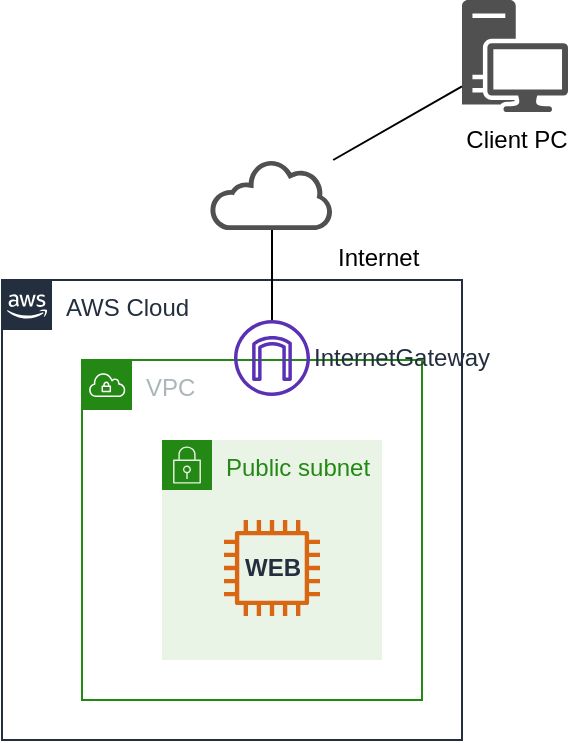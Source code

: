 <mxfile version="14.1.7" type="github" pages="2"><diagram id="mDMcKuii-dgoelYS7WgR" name="InternetGateway"><mxGraphModel dx="446" dy="603" grid="1" gridSize="10" guides="1" tooltips="1" connect="1" arrows="1" fold="1" page="1" pageScale="1" pageWidth="827" pageHeight="1169" math="0" shadow="0"><root><mxCell id="0"/><mxCell id="1" parent="0"/><mxCell id="EGlkHlQF0cOMB1v9u8PM-1" value="AWS Cloud" style="points=[[0,0],[0.25,0],[0.5,0],[0.75,0],[1,0],[1,0.25],[1,0.5],[1,0.75],[1,1],[0.75,1],[0.5,1],[0.25,1],[0,1],[0,0.75],[0,0.5],[0,0.25]];outlineConnect=0;gradientColor=none;html=1;whiteSpace=wrap;fontSize=12;fontStyle=0;shape=mxgraph.aws4.group;grIcon=mxgraph.aws4.group_aws_cloud_alt;strokeColor=#232F3E;fillColor=none;verticalAlign=top;align=left;spacingLeft=30;fontColor=#232F3E;dashed=0;" vertex="1" parent="1"><mxGeometry x="210" y="260" width="230" height="230" as="geometry"/></mxCell><mxCell id="EGlkHlQF0cOMB1v9u8PM-2" value="VPC" style="points=[[0,0],[0.25,0],[0.5,0],[0.75,0],[1,0],[1,0.25],[1,0.5],[1,0.75],[1,1],[0.75,1],[0.5,1],[0.25,1],[0,1],[0,0.75],[0,0.5],[0,0.25]];outlineConnect=0;gradientColor=none;html=1;whiteSpace=wrap;fontSize=12;fontStyle=0;shape=mxgraph.aws4.group;grIcon=mxgraph.aws4.group_vpc;strokeColor=#248814;fillColor=none;verticalAlign=top;align=left;spacingLeft=30;fontColor=#AAB7B8;dashed=0;" vertex="1" parent="1"><mxGeometry x="250" y="300" width="170" height="170" as="geometry"/></mxCell><mxCell id="EGlkHlQF0cOMB1v9u8PM-3" value="Public subnet" style="points=[[0,0],[0.25,0],[0.5,0],[0.75,0],[1,0],[1,0.25],[1,0.5],[1,0.75],[1,1],[0.75,1],[0.5,1],[0.25,1],[0,1],[0,0.75],[0,0.5],[0,0.25]];outlineConnect=0;gradientColor=none;html=1;whiteSpace=wrap;fontSize=12;fontStyle=0;shape=mxgraph.aws4.group;grIcon=mxgraph.aws4.group_security_group;grStroke=0;strokeColor=#248814;fillColor=#E9F3E6;verticalAlign=top;align=left;spacingLeft=30;fontColor=#248814;dashed=0;" vertex="1" parent="1"><mxGeometry x="290" y="340" width="110" height="110" as="geometry"/></mxCell><mxCell id="EGlkHlQF0cOMB1v9u8PM-4" value="WEB" style="outlineConnect=0;fontColor=#232F3E;gradientColor=none;fillColor=#D86613;strokeColor=none;dashed=0;verticalLabelPosition=middle;verticalAlign=middle;align=center;html=1;fontSize=12;fontStyle=1;aspect=fixed;pointerEvents=1;shape=mxgraph.aws4.instance2;labelPosition=center;" vertex="1" parent="1"><mxGeometry x="321" y="380" width="48" height="48" as="geometry"/></mxCell><mxCell id="EGlkHlQF0cOMB1v9u8PM-5" value="InternetGateway" style="outlineConnect=0;fontColor=#232F3E;gradientColor=none;fillColor=#5A30B5;strokeColor=none;dashed=0;verticalLabelPosition=middle;verticalAlign=middle;align=left;html=1;fontSize=12;fontStyle=0;aspect=fixed;pointerEvents=1;shape=mxgraph.aws4.internet_gateway;labelPosition=right;" vertex="1" parent="1"><mxGeometry x="326" y="280" width="38" height="38" as="geometry"/></mxCell><mxCell id="EGlkHlQF0cOMB1v9u8PM-7" value="Internet" style="pointerEvents=1;shadow=0;dashed=0;html=1;strokeColor=none;fillColor=#505050;labelPosition=right;verticalLabelPosition=bottom;outlineConnect=0;verticalAlign=top;align=left;shape=mxgraph.office.clouds.cloud;" vertex="1" parent="1"><mxGeometry x="314" y="200" width="62" height="35" as="geometry"/></mxCell><mxCell id="EGlkHlQF0cOMB1v9u8PM-8" value="Client PC" style="pointerEvents=1;shadow=0;dashed=0;html=1;strokeColor=none;fillColor=#505050;labelPosition=center;verticalLabelPosition=bottom;verticalAlign=top;outlineConnect=0;align=center;shape=mxgraph.office.devices.workstation;fontColor=#000000;" vertex="1" parent="1"><mxGeometry x="440" y="120" width="53" height="56" as="geometry"/></mxCell><mxCell id="EGlkHlQF0cOMB1v9u8PM-10" value="" style="endArrow=none;html=1;fontColor=#000000;" edge="1" parent="1" source="EGlkHlQF0cOMB1v9u8PM-7" target="EGlkHlQF0cOMB1v9u8PM-5"><mxGeometry width="50" height="50" relative="1" as="geometry"><mxPoint x="380" y="560" as="sourcePoint"/><mxPoint x="430" y="510" as="targetPoint"/></mxGeometry></mxCell><mxCell id="EGlkHlQF0cOMB1v9u8PM-11" value="" style="endArrow=none;html=1;fontColor=#000000;" edge="1" parent="1" source="EGlkHlQF0cOMB1v9u8PM-7" target="EGlkHlQF0cOMB1v9u8PM-8"><mxGeometry width="50" height="50" relative="1" as="geometry"><mxPoint x="380" y="560" as="sourcePoint"/><mxPoint x="430" y="510" as="targetPoint"/></mxGeometry></mxCell></root></mxGraphModel></diagram><diagram name="VPN" id="ui97p7Hrqzr6paOXVIfQ"><mxGraphModel dx="781" dy="1056" grid="1" gridSize="10" guides="1" tooltips="1" connect="1" arrows="1" fold="1" page="1" pageScale="1" pageWidth="827" pageHeight="1169" math="0" shadow="0"><root><mxCell id="ZlHjHMx9xeCGh4imPmmb-0"/><mxCell id="ZlHjHMx9xeCGh4imPmmb-1" parent="ZlHjHMx9xeCGh4imPmmb-0"/><mxCell id="ZlHjHMx9xeCGh4imPmmb-2" value="AWS Cloud" style="points=[[0,0],[0.25,0],[0.5,0],[0.75,0],[1,0],[1,0.25],[1,0.5],[1,0.75],[1,1],[0.75,1],[0.5,1],[0.25,1],[0,1],[0,0.75],[0,0.5],[0,0.25]];outlineConnect=0;gradientColor=none;html=1;whiteSpace=wrap;fontSize=12;fontStyle=0;shape=mxgraph.aws4.group;grIcon=mxgraph.aws4.group_aws_cloud_alt;strokeColor=#232F3E;fillColor=none;verticalAlign=top;align=left;spacingLeft=30;fontColor=#232F3E;dashed=0;" vertex="1" parent="ZlHjHMx9xeCGh4imPmmb-1"><mxGeometry x="470" y="220" width="230" height="230" as="geometry"/></mxCell><mxCell id="ZlHjHMx9xeCGh4imPmmb-3" value="VPC" style="points=[[0,0],[0.25,0],[0.5,0],[0.75,0],[1,0],[1,0.25],[1,0.5],[1,0.75],[1,1],[0.75,1],[0.5,1],[0.25,1],[0,1],[0,0.75],[0,0.5],[0,0.25]];outlineConnect=0;gradientColor=none;html=1;whiteSpace=wrap;fontSize=12;fontStyle=0;shape=mxgraph.aws4.group;grIcon=mxgraph.aws4.group_vpc;strokeColor=#248814;fillColor=none;verticalAlign=top;align=left;spacingLeft=30;fontColor=#AAB7B8;dashed=0;" vertex="1" parent="ZlHjHMx9xeCGh4imPmmb-1"><mxGeometry x="510" y="260" width="170" height="170" as="geometry"/></mxCell><mxCell id="ZlHjHMx9xeCGh4imPmmb-4" value="Public subnet" style="points=[[0,0],[0.25,0],[0.5,0],[0.75,0],[1,0],[1,0.25],[1,0.5],[1,0.75],[1,1],[0.75,1],[0.5,1],[0.25,1],[0,1],[0,0.75],[0,0.5],[0,0.25]];outlineConnect=0;gradientColor=none;html=1;whiteSpace=wrap;fontSize=12;fontStyle=0;shape=mxgraph.aws4.group;grIcon=mxgraph.aws4.group_security_group;grStroke=0;strokeColor=#248814;fillColor=#E9F3E6;verticalAlign=top;align=left;spacingLeft=30;fontColor=#248814;dashed=0;" vertex="1" parent="ZlHjHMx9xeCGh4imPmmb-1"><mxGeometry x="550" y="300" width="110" height="110" as="geometry"/></mxCell><mxCell id="ZlHjHMx9xeCGh4imPmmb-5" value="WEB" style="outlineConnect=0;fontColor=#232F3E;gradientColor=none;fillColor=#D86613;strokeColor=none;dashed=0;verticalLabelPosition=middle;verticalAlign=middle;align=center;html=1;fontSize=12;fontStyle=1;aspect=fixed;pointerEvents=1;shape=mxgraph.aws4.instance2;labelPosition=center;" vertex="1" parent="ZlHjHMx9xeCGh4imPmmb-1"><mxGeometry x="581" y="340" width="48" height="48" as="geometry"/></mxCell><mxCell id="ZlHjHMx9xeCGh4imPmmb-6" value="Internet Gateway" style="outlineConnect=0;fontColor=#232F3E;gradientColor=none;fillColor=#5A30B5;strokeColor=none;dashed=0;verticalLabelPosition=middle;verticalAlign=middle;align=left;html=1;fontSize=12;fontStyle=0;aspect=fixed;pointerEvents=1;shape=mxgraph.aws4.internet_gateway;labelPosition=right;shadow=0;sketch=1;" vertex="1" parent="ZlHjHMx9xeCGh4imPmmb-1"><mxGeometry x="586" y="240" width="38" height="38" as="geometry"/></mxCell><mxCell id="ZlHjHMx9xeCGh4imPmmb-7" value="Internet" style="pointerEvents=1;shadow=0;dashed=0;html=1;strokeColor=none;fillColor=#505050;labelPosition=right;verticalLabelPosition=bottom;outlineConnect=0;verticalAlign=top;align=left;shape=mxgraph.office.clouds.cloud;" vertex="1" parent="ZlHjHMx9xeCGh4imPmmb-1"><mxGeometry x="574" y="160" width="62" height="35" as="geometry"/></mxCell><mxCell id="ZlHjHMx9xeCGh4imPmmb-8" value="Client PC" style="pointerEvents=1;shadow=0;dashed=0;html=1;strokeColor=none;fillColor=#505050;labelPosition=center;verticalLabelPosition=bottom;verticalAlign=top;outlineConnect=0;align=center;shape=mxgraph.office.devices.workstation;fontColor=#000000;" vertex="1" parent="ZlHjHMx9xeCGh4imPmmb-1"><mxGeometry x="700" y="80" width="53" height="56" as="geometry"/></mxCell><mxCell id="ZlHjHMx9xeCGh4imPmmb-9" value="" style="endArrow=none;html=1;fontColor=#000000;sketch=0;opacity=30;" edge="1" parent="ZlHjHMx9xeCGh4imPmmb-1" source="ZlHjHMx9xeCGh4imPmmb-7" target="ZlHjHMx9xeCGh4imPmmb-6"><mxGeometry width="50" height="50" relative="1" as="geometry"><mxPoint x="640" y="520" as="sourcePoint"/><mxPoint x="690" y="470" as="targetPoint"/></mxGeometry></mxCell><mxCell id="ZlHjHMx9xeCGh4imPmmb-10" value="" style="endArrow=none;html=1;fontColor=#000000;" edge="1" parent="ZlHjHMx9xeCGh4imPmmb-1" source="ZlHjHMx9xeCGh4imPmmb-7" target="ZlHjHMx9xeCGh4imPmmb-8"><mxGeometry width="50" height="50" relative="1" as="geometry"><mxPoint x="640" y="520" as="sourcePoint"/><mxPoint x="690" y="470" as="targetPoint"/></mxGeometry></mxCell><mxCell id="riJ3SBAWW6KzzVWg33GD-0" value="拠点やDCなど" style="points=[[0,0],[0.25,0],[0.5,0],[0.75,0],[1,0],[1,0.25],[1,0.5],[1,0.75],[1,1],[0.75,1],[0.5,1],[0.25,1],[0,1],[0,0.75],[0,0.5],[0,0.25]];outlineConnect=0;gradientColor=none;html=1;whiteSpace=wrap;fontSize=12;fontStyle=0;shape=mxgraph.aws4.group;grIcon=mxgraph.aws4.group_corporate_data_center;strokeColor=#5A6C86;fillColor=none;verticalAlign=top;align=left;spacingLeft=30;fontColor=#5A6C86;dashed=0;" vertex="1" parent="ZlHjHMx9xeCGh4imPmmb-1"><mxGeometry x="170" y="220" width="230" height="230" as="geometry"/></mxCell><mxCell id="riJ3SBAWW6KzzVWg33GD-1" value="" style="outlineConnect=0;fontColor=#232F3E;gradientColor=none;fillColor=#232F3E;strokeColor=none;dashed=0;verticalLabelPosition=bottom;verticalAlign=top;align=center;html=1;fontSize=12;fontStyle=0;aspect=fixed;pointerEvents=1;shape=mxgraph.aws4.users;" vertex="1" parent="ZlHjHMx9xeCGh4imPmmb-1"><mxGeometry x="246" y="262" width="78" height="78" as="geometry"/></mxCell><mxCell id="riJ3SBAWW6KzzVWg33GD-2" value="" style="outlineConnect=0;fontColor=#232F3E;gradientColor=none;fillColor=#232F3E;strokeColor=none;dashed=0;verticalLabelPosition=bottom;verticalAlign=top;align=center;html=1;fontSize=12;fontStyle=0;aspect=fixed;pointerEvents=1;shape=mxgraph.aws4.traditional_server;" vertex="1" parent="ZlHjHMx9xeCGh4imPmmb-1"><mxGeometry x="263" y="350" width="45" height="78" as="geometry"/></mxCell><mxCell id="riJ3SBAWW6KzzVWg33GD-3" value="VPN Gateway" style="outlineConnect=0;fontColor=#232F3E;gradientColor=none;fillColor=#5A30B5;strokeColor=none;dashed=0;verticalLabelPosition=bottom;verticalAlign=top;align=center;html=1;fontSize=12;fontStyle=0;aspect=fixed;pointerEvents=1;shape=mxgraph.aws4.vpn_gateway;shadow=0;sketch=0;" vertex="1" parent="ZlHjHMx9xeCGh4imPmmb-1"><mxGeometry x="490" y="345" width="38" height="38" as="geometry"/></mxCell><mxCell id="riJ3SBAWW6KzzVWg33GD-4" value="" style="endArrow=none;html=1;fontColor=#000000;" edge="1" parent="ZlHjHMx9xeCGh4imPmmb-1" source="riJ3SBAWW6KzzVWg33GD-0" target="riJ3SBAWW6KzzVWg33GD-3"><mxGeometry width="50" height="50" relative="1" as="geometry"><mxPoint x="460" y="360" as="sourcePoint"/><mxPoint x="510" y="310" as="targetPoint"/></mxGeometry></mxCell><mxCell id="riJ3SBAWW6KzzVWg33GD-5" value="Internet" style="pointerEvents=1;shadow=0;dashed=0;html=1;strokeColor=none;fillColor=#505050;labelPosition=right;verticalLabelPosition=middle;outlineConnect=0;verticalAlign=middle;align=left;shape=mxgraph.office.clouds.cloud;" vertex="1" parent="ZlHjHMx9xeCGh4imPmmb-1"><mxGeometry x="254" y="160" width="62" height="35" as="geometry"/></mxCell><mxCell id="riJ3SBAWW6KzzVWg33GD-6" value="" style="endArrow=none;html=1;fontColor=#000000;" edge="1" parent="ZlHjHMx9xeCGh4imPmmb-1" source="riJ3SBAWW6KzzVWg33GD-5" target="riJ3SBAWW6KzzVWg33GD-0"><mxGeometry width="50" height="50" relative="1" as="geometry"><mxPoint x="410" y="359.888" as="sourcePoint"/><mxPoint x="500.0" y="371.54" as="targetPoint"/></mxGeometry></mxCell></root></mxGraphModel></diagram></mxfile>